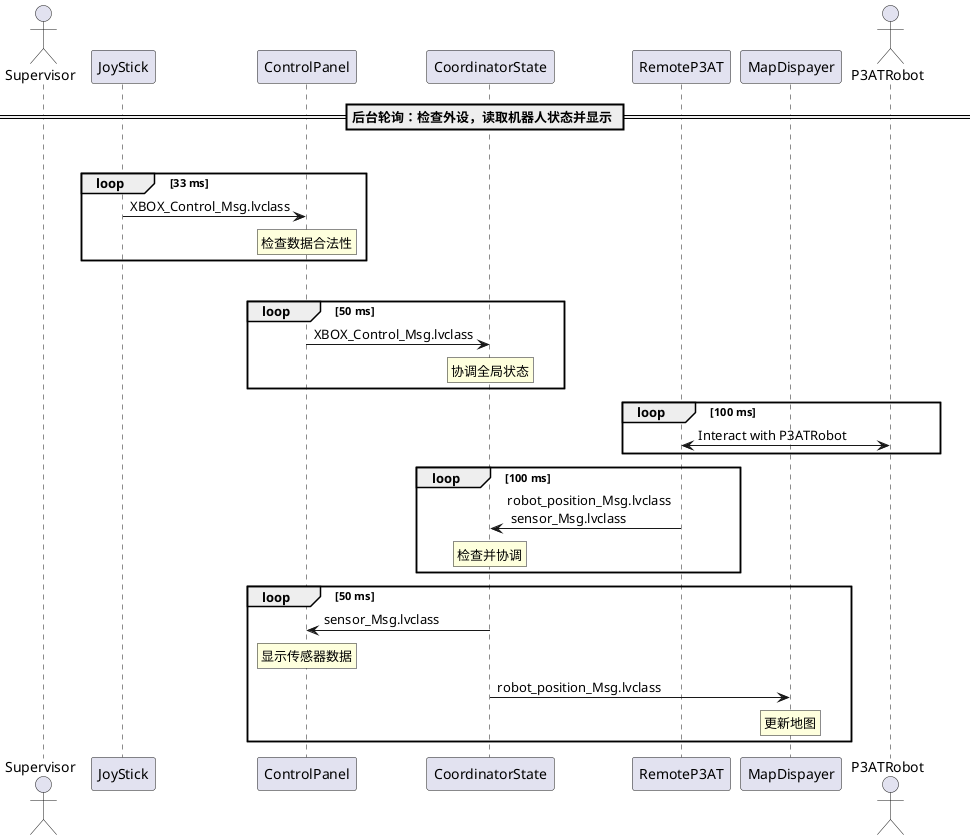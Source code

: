 @startuml
actor Supervisor
participant JoyStick
participant ControlPanel
participant CoordinatorState
participant RemoteP3AT
participant MapDispayer
actor P3ATRobot
== 后台轮询：检查外设，读取机器人状态并显示 ==
group
loop 33 ms
JoyStick -> ControlPanel : XBOX_Control_Msg.lvclass
rnote over ControlPanel : 检查数据合法性
end
group
loop 50 ms
ControlPanel -> CoordinatorState : XBOX_Control_Msg.lvclass
rnote over CoordinatorState : 协调全局状态
end
loop 100 ms
RemoteP3AT <-> P3ATRobot : Interact with P3ATRobot
actor P3ATRobot
end
loop 100 ms
RemoteP3AT -> CoordinatorState : robot_position_Msg.lvclass \n sensor_Msg.lvclass
rnote over CoordinatorState : 检查并协调
end
loop 50 ms
CoordinatorState -> ControlPanel : sensor_Msg.lvclass
rnote over ControlPanel : 显示传感器数据
CoordinatorState -> MapDispayer : robot_position_Msg.lvclass
rnote over MapDispayer : 更新地图
end

@enduml